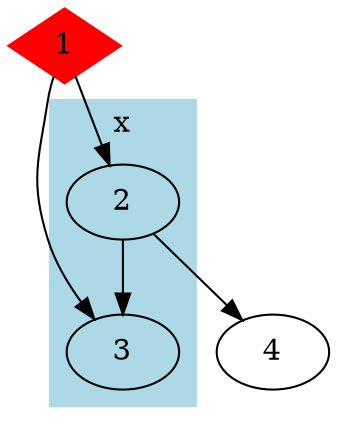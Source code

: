 digraph G {
    1 -> 2;
    1 -> 3;
    2 -> 4;
    subgraph cluster_x {
        2 -> 3;
        style = filled;
        label = x;
        color = lightblue;
    }
    1 [shape = diamond, style = filled, color = red];
}